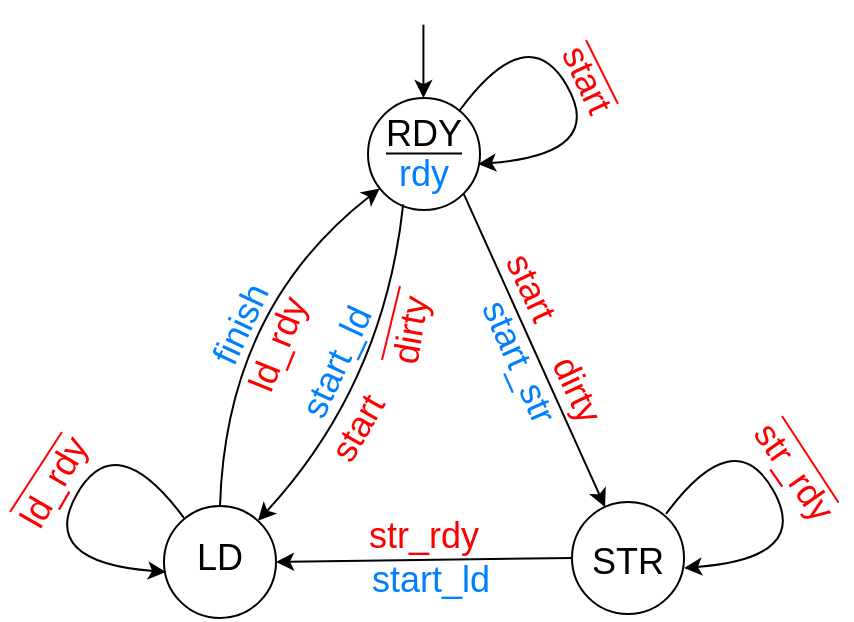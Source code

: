 <mxfile version="18.1.3" type="device"><diagram id="g-_dbs3pfNwbfbdQQNWr" name="Page-1"><mxGraphModel dx="1361" dy="1078" grid="0" gridSize="10" guides="1" tooltips="1" connect="1" arrows="1" fold="1" page="1" pageScale="1" pageWidth="827" pageHeight="1169" math="0" shadow="0"><root><mxCell id="0"/><mxCell id="1" parent="0"/><mxCell id="AdlT27T25YCN5iLXtc55-1" value="" style="ellipse;whiteSpace=wrap;html=1;aspect=fixed;" parent="1" vertex="1"><mxGeometry x="1154" y="132" width="56" height="56" as="geometry"/></mxCell><mxCell id="bajRnUxyvhJlM1sRAFqa-6" value="" style="endArrow=classic;html=1;rounded=0;exitX=1;exitY=1;exitDx=0;exitDy=0;" parent="1" source="AdlT27T25YCN5iLXtc55-1" target="AdlT27T25YCN5iLXtc55-2" edge="1"><mxGeometry width="50" height="50" relative="1" as="geometry"><mxPoint x="1241" y="192.5" as="sourcePoint"/><mxPoint x="1361" y="192" as="targetPoint"/></mxGeometry></mxCell><mxCell id="bajRnUxyvhJlM1sRAFqa-18" value="&lt;font style=&quot;font-size: 18px;&quot;&gt;RDY&lt;/font&gt;" style="text;html=1;strokeColor=none;fillColor=none;align=center;verticalAlign=middle;whiteSpace=wrap;rounded=0;fontSize=14;" parent="1" vertex="1"><mxGeometry x="1152" y="135" width="60" height="30" as="geometry"/></mxCell><mxCell id="AdlT27T25YCN5iLXtc55-2" value="" style="ellipse;whiteSpace=wrap;html=1;aspect=fixed;" parent="1" vertex="1"><mxGeometry x="1256" y="334" width="56" height="56" as="geometry"/></mxCell><mxCell id="AdlT27T25YCN5iLXtc55-3" value="" style="ellipse;whiteSpace=wrap;html=1;aspect=fixed;" parent="1" vertex="1"><mxGeometry x="1052" y="336" width="56" height="56" as="geometry"/></mxCell><mxCell id="AdlT27T25YCN5iLXtc55-4" value="" style="endArrow=classic;html=1;rounded=0;exitX=0;exitY=0.5;exitDx=0;exitDy=0;entryX=1;entryY=0.5;entryDx=0;entryDy=0;" parent="1" source="AdlT27T25YCN5iLXtc55-2" target="AdlT27T25YCN5iLXtc55-3" edge="1"><mxGeometry width="50" height="50" relative="1" as="geometry"><mxPoint x="1189.999" y="391.999" as="sourcePoint"/><mxPoint x="1260.72" y="548.662" as="targetPoint"/></mxGeometry></mxCell><mxCell id="AdlT27T25YCN5iLXtc55-5" value="" style="endArrow=none;html=1;entryX=0.314;entryY=0.949;entryDx=0;entryDy=0;endFill=0;startArrow=classic;startFill=1;curved=1;entryPerimeter=0;" parent="1" source="AdlT27T25YCN5iLXtc55-3" target="AdlT27T25YCN5iLXtc55-1" edge="1"><mxGeometry width="50" height="50" relative="1" as="geometry"><mxPoint x="1032.0" y="267" as="sourcePoint"/><mxPoint x="884.0" y="269" as="targetPoint"/><Array as="points"><mxPoint x="1162" y="275"/></Array></mxGeometry></mxCell><mxCell id="AdlT27T25YCN5iLXtc55-6" value="" style="endArrow=classic;html=1;endFill=1;startArrow=none;startFill=0;exitX=0.5;exitY=0;exitDx=0;exitDy=0;curved=1;" parent="1" source="AdlT27T25YCN5iLXtc55-3" target="AdlT27T25YCN5iLXtc55-1" edge="1"><mxGeometry width="50" height="50" relative="1" as="geometry"><mxPoint x="1061.0" y="334.004" as="sourcePoint"/><mxPoint x="1131.851" y="175.399" as="targetPoint"/><Array as="points"><mxPoint x="1083" y="237"/></Array></mxGeometry></mxCell><mxCell id="AdlT27T25YCN5iLXtc55-7" value="&lt;font style=&quot;font-size: 18px;&quot;&gt;STR&lt;/font&gt;" style="text;html=1;strokeColor=none;fillColor=none;align=center;verticalAlign=middle;whiteSpace=wrap;rounded=0;fontSize=14;" parent="1" vertex="1"><mxGeometry x="1254" y="349" width="60" height="30" as="geometry"/></mxCell><mxCell id="AdlT27T25YCN5iLXtc55-8" value="&lt;font style=&quot;font-size: 18px;&quot;&gt;LD&lt;/font&gt;" style="text;html=1;strokeColor=none;fillColor=none;align=center;verticalAlign=middle;whiteSpace=wrap;rounded=0;fontSize=14;" parent="1" vertex="1"><mxGeometry x="1050" y="347" width="60" height="30" as="geometry"/></mxCell><mxCell id="AdlT27T25YCN5iLXtc55-9" value="" style="endArrow=classic;html=1;rounded=0;" parent="1" edge="1"><mxGeometry width="50" height="50" relative="1" as="geometry"><mxPoint x="1181.71" y="95.34" as="sourcePoint"/><mxPoint x="1181.71" y="132.003" as="targetPoint"/></mxGeometry></mxCell><mxCell id="AdlT27T25YCN5iLXtc55-10" value="" style="endArrow=none;html=1;fontSize=18;curved=1;" parent="1" edge="1"><mxGeometry width="50" height="50" relative="1" as="geometry"><mxPoint x="1163" y="159.71" as="sourcePoint"/><mxPoint x="1201" y="159.71" as="targetPoint"/></mxGeometry></mxCell><mxCell id="AdlT27T25YCN5iLXtc55-11" value="&lt;font style=&quot;font-size: 18px;&quot;&gt;rdy&lt;/font&gt;" style="text;html=1;strokeColor=none;fillColor=none;align=center;verticalAlign=middle;whiteSpace=wrap;rounded=0;fontSize=14;fontColor=#007FFF;" parent="1" vertex="1"><mxGeometry x="1152" y="155" width="60" height="30" as="geometry"/></mxCell><mxCell id="AdlT27T25YCN5iLXtc55-12" value="&lt;font style=&quot;font-size: 18px;&quot;&gt;start_str&lt;/font&gt;" style="text;html=1;strokeColor=none;fillColor=none;align=center;verticalAlign=middle;whiteSpace=wrap;rounded=0;fontSize=14;fontColor=#007FFF;rotation=66;" parent="1" vertex="1"><mxGeometry x="1193" y="249" width="73" height="30" as="geometry"/></mxCell><mxCell id="AdlT27T25YCN5iLXtc55-13" value="&lt;font style=&quot;font-size: 18px;&quot;&gt;start_ld&lt;/font&gt;" style="text;html=1;strokeColor=none;fillColor=none;align=center;verticalAlign=middle;whiteSpace=wrap;rounded=0;fontSize=14;fontColor=#007FFF;rotation=0;" parent="1" vertex="1"><mxGeometry x="1149" y="358" width="73" height="30" as="geometry"/></mxCell><mxCell id="AdlT27T25YCN5iLXtc55-14" value="&lt;font style=&quot;font-size: 18px;&quot;&gt;start_ld&lt;/font&gt;" style="text;html=1;strokeColor=none;fillColor=none;align=center;verticalAlign=middle;whiteSpace=wrap;rounded=0;fontSize=14;fontColor=#007FFF;rotation=-65;" parent="1" vertex="1"><mxGeometry x="1102" y="249" width="73" height="30" as="geometry"/></mxCell><mxCell id="AdlT27T25YCN5iLXtc55-15" value="&lt;font style=&quot;font-size: 18px;&quot;&gt;finish&lt;/font&gt;" style="text;html=1;strokeColor=none;fillColor=none;align=center;verticalAlign=middle;whiteSpace=wrap;rounded=0;fontSize=14;fontColor=#007FFF;rotation=-65;" parent="1" vertex="1"><mxGeometry x="1054" y="230" width="73" height="30" as="geometry"/></mxCell><mxCell id="AdlT27T25YCN5iLXtc55-17" value="" style="endArrow=classic;html=1;curved=1;" parent="1" edge="1"><mxGeometry width="50" height="50" relative="1" as="geometry"><mxPoint x="1200" y="138" as="sourcePoint"/><mxPoint x="1209" y="165" as="targetPoint"/><Array as="points"><mxPoint x="1234" y="92"/><mxPoint x="1273" y="160"/></Array></mxGeometry></mxCell><mxCell id="AdlT27T25YCN5iLXtc55-18" value="" style="endArrow=classic;html=1;curved=1;" parent="1" edge="1"><mxGeometry width="50" height="50" relative="1" as="geometry"><mxPoint x="1303" y="340" as="sourcePoint"/><mxPoint x="1312" y="367" as="targetPoint"/><Array as="points"><mxPoint x="1337" y="294"/><mxPoint x="1376" y="362"/></Array></mxGeometry></mxCell><mxCell id="AdlT27T25YCN5iLXtc55-19" value="" style="endArrow=classic;html=1;curved=1;" parent="1" edge="1"><mxGeometry width="50" height="50" relative="1" as="geometry"><mxPoint x="1062.0" y="342" as="sourcePoint"/><mxPoint x="1053.0" y="369" as="targetPoint"/><Array as="points"><mxPoint x="1028.0" y="296"/><mxPoint x="989.0" y="364"/></Array></mxGeometry></mxCell><mxCell id="AdlT27T25YCN5iLXtc55-20" value="&lt;font color=&quot;#ff0000&quot; style=&quot;font-size: 18px;&quot;&gt;start&lt;/font&gt;" style="text;html=1;strokeColor=none;fillColor=none;align=center;verticalAlign=middle;whiteSpace=wrap;rounded=0;fontSize=14;fontColor=#007FFF;rotation=65;" parent="1" vertex="1"><mxGeometry x="1199" y="212" width="73" height="30" as="geometry"/></mxCell><mxCell id="AdlT27T25YCN5iLXtc55-21" value="&lt;font style=&quot;font-size: 18px;&quot;&gt;dirty&lt;/font&gt;" style="text;html=1;strokeColor=none;fillColor=none;align=center;verticalAlign=middle;whiteSpace=wrap;rounded=0;fontSize=14;fontColor=#FF0000;rotation=65;" parent="1" vertex="1"><mxGeometry x="1222" y="263" width="73" height="30" as="geometry"/></mxCell><mxCell id="AdlT27T25YCN5iLXtc55-22" value="&lt;font color=&quot;#ff0000&quot; style=&quot;font-size: 18px;&quot;&gt;start&lt;/font&gt;" style="text;html=1;strokeColor=none;fillColor=none;align=center;verticalAlign=middle;whiteSpace=wrap;rounded=0;fontSize=14;fontColor=#007FFF;rotation=65;" parent="1" vertex="1"><mxGeometry x="1227" y="108" width="73" height="30" as="geometry"/></mxCell><mxCell id="AdlT27T25YCN5iLXtc55-23" value="" style="endArrow=none;html=1;fontSize=18;fontColor=#FF0000;curved=1;strokeColor=#FF0000;" parent="1" edge="1"><mxGeometry width="50" height="50" relative="1" as="geometry"><mxPoint x="1263" y="103" as="sourcePoint"/><mxPoint x="1279" y="135" as="targetPoint"/></mxGeometry></mxCell><mxCell id="AdlT27T25YCN5iLXtc55-24" value="&lt;font color=&quot;#ff0000&quot; style=&quot;font-size: 18px;&quot;&gt;start&lt;/font&gt;" style="text;html=1;strokeColor=none;fillColor=none;align=center;verticalAlign=middle;whiteSpace=wrap;rounded=0;fontSize=14;fontColor=#007FFF;rotation=-60;" parent="1" vertex="1"><mxGeometry x="1121" y="282" width="56" height="30" as="geometry"/></mxCell><mxCell id="AdlT27T25YCN5iLXtc55-25" value="&lt;font style=&quot;font-size: 18px;&quot;&gt;dirty&lt;/font&gt;" style="text;html=1;strokeColor=none;fillColor=none;align=center;verticalAlign=middle;whiteSpace=wrap;rounded=0;fontSize=14;fontColor=#FF0000;rotation=-80;" parent="1" vertex="1"><mxGeometry x="1139" y="233" width="73" height="30" as="geometry"/></mxCell><mxCell id="AdlT27T25YCN5iLXtc55-26" value="" style="endArrow=none;html=1;fontSize=18;fontColor=#FF0000;curved=1;strokeColor=#FF0000;" parent="1" edge="1"><mxGeometry width="50" height="50" relative="1" as="geometry"><mxPoint x="1170" y="226" as="sourcePoint"/><mxPoint x="1161" y="263" as="targetPoint"/></mxGeometry></mxCell><mxCell id="AdlT27T25YCN5iLXtc55-27" value="&lt;font color=&quot;#ff0000&quot; style=&quot;font-size: 18px;&quot;&gt;str_rdy&lt;/font&gt;" style="text;html=1;strokeColor=none;fillColor=none;align=center;verticalAlign=middle;whiteSpace=wrap;rounded=0;fontSize=14;fontColor=#007FFF;rotation=0;" parent="1" vertex="1"><mxGeometry x="1154" y="336" width="56" height="30" as="geometry"/></mxCell><mxCell id="AdlT27T25YCN5iLXtc55-28" value="&lt;font color=&quot;#ff0000&quot; style=&quot;font-size: 18px;&quot;&gt;str_rdy&lt;/font&gt;" style="text;html=1;strokeColor=none;fillColor=none;align=center;verticalAlign=middle;whiteSpace=wrap;rounded=0;fontSize=14;fontColor=#007FFF;rotation=55;" parent="1" vertex="1"><mxGeometry x="1339" y="304" width="56" height="30" as="geometry"/></mxCell><mxCell id="AdlT27T25YCN5iLXtc55-29" value="" style="endArrow=none;html=1;fontSize=18;fontColor=#FF0000;curved=1;strokeColor=#FF0000;entryX=0.993;entryY=0.196;entryDx=0;entryDy=0;entryPerimeter=0;" parent="1" edge="1"><mxGeometry width="50" height="50" relative="1" as="geometry"><mxPoint x="1361" y="291" as="sourcePoint"/><mxPoint x="1389.306" y="334.384" as="targetPoint"/></mxGeometry></mxCell><mxCell id="AdlT27T25YCN5iLXtc55-30" value="&lt;font color=&quot;#ff0000&quot; style=&quot;font-size: 18px;&quot;&gt;ld_rdy&lt;/font&gt;" style="text;html=1;strokeColor=none;fillColor=none;align=center;verticalAlign=middle;whiteSpace=wrap;rounded=0;fontSize=14;fontColor=#007FFF;rotation=-60;" parent="1" vertex="1"><mxGeometry x="969" y="309" width="56" height="30" as="geometry"/></mxCell><mxCell id="AdlT27T25YCN5iLXtc55-31" value="" style="endArrow=none;html=1;fontSize=18;fontColor=#FF0000;curved=1;strokeColor=#FF0000;" parent="1" edge="1"><mxGeometry width="50" height="50" relative="1" as="geometry"><mxPoint x="1001" y="299" as="sourcePoint"/><mxPoint x="975" y="339" as="targetPoint"/></mxGeometry></mxCell><mxCell id="AdlT27T25YCN5iLXtc55-32" value="&lt;font color=&quot;#ff0000&quot; style=&quot;font-size: 18px;&quot;&gt;ld_rdy&lt;/font&gt;" style="text;html=1;strokeColor=none;fillColor=none;align=center;verticalAlign=middle;whiteSpace=wrap;rounded=0;fontSize=14;fontColor=#007FFF;rotation=292;" parent="1" vertex="1"><mxGeometry x="1081" y="240" width="56" height="30" as="geometry"/></mxCell></root></mxGraphModel></diagram></mxfile>